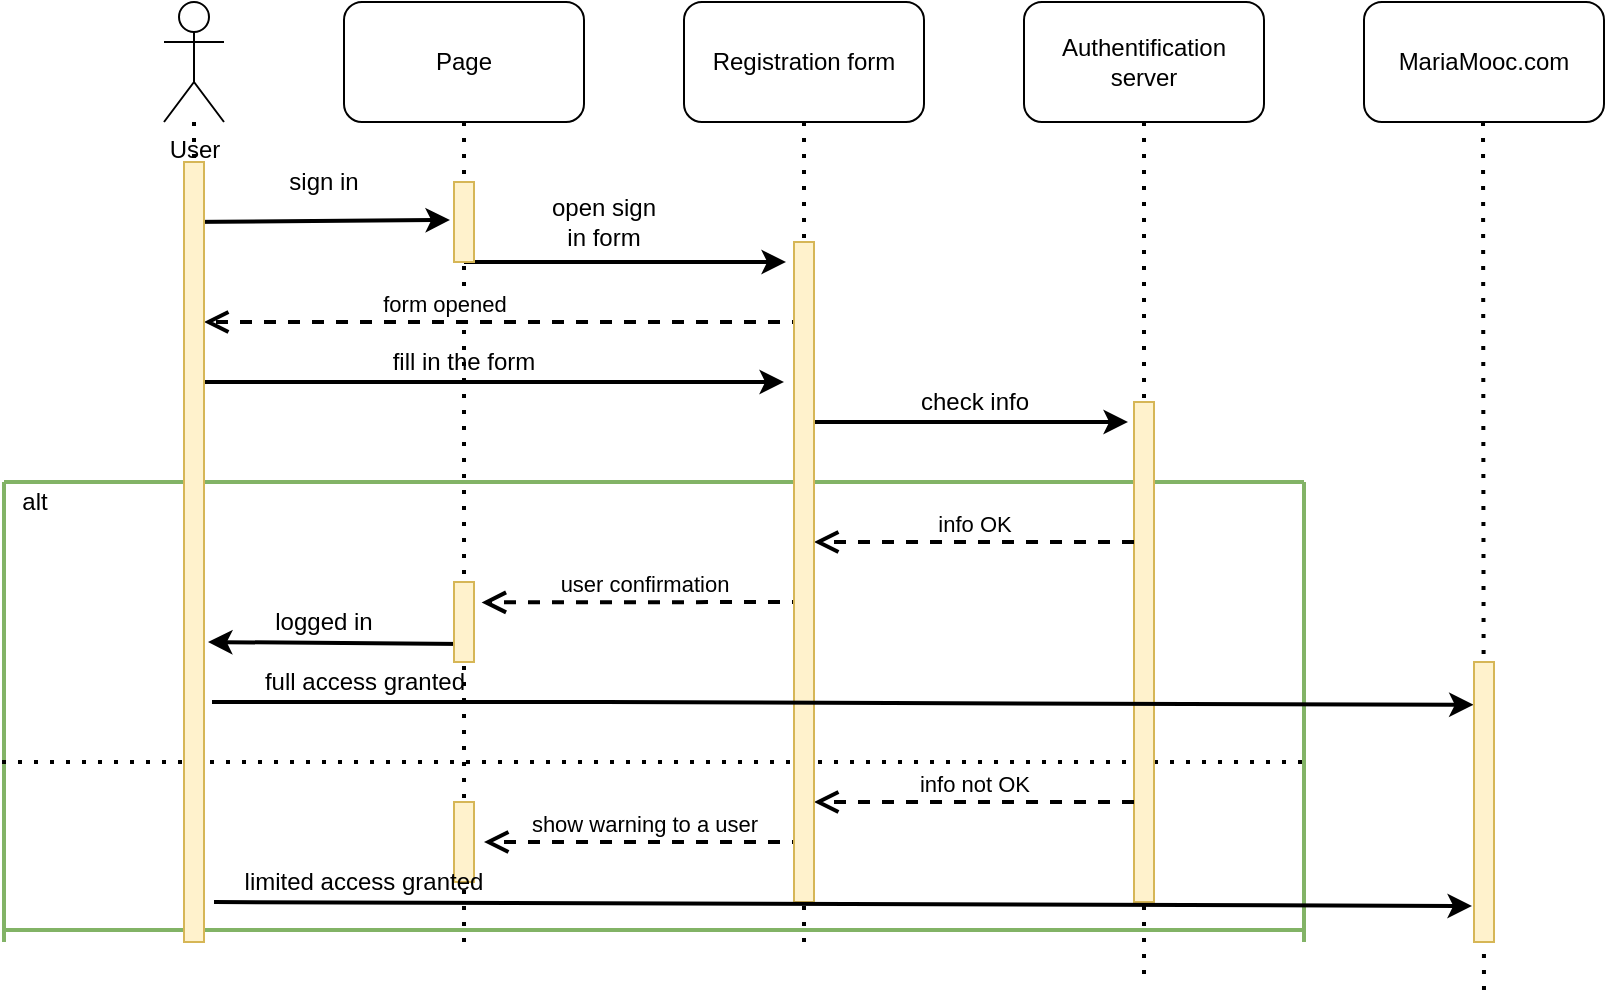 <mxfile version="14.6.13" type="device"><diagram id="xd5xOa1utW5j3gwoWEZm" name="Page-1"><mxGraphModel dx="410" dy="237" grid="1" gridSize="10" guides="1" tooltips="1" connect="1" arrows="1" fold="1" page="1" pageScale="1" pageWidth="827" pageHeight="1169" math="0" shadow="0"><root><mxCell id="0"/><mxCell id="1" parent="0"/><mxCell id="NxL7o7aPOkmBmuGi45AD-1" value="User" style="shape=umlActor;verticalLabelPosition=bottom;verticalAlign=top;html=1;" vertex="1" parent="1"><mxGeometry x="170" y="120" width="30" height="60" as="geometry"/></mxCell><mxCell id="NxL7o7aPOkmBmuGi45AD-2" value="Page" style="rounded=1;whiteSpace=wrap;html=1;" vertex="1" parent="1"><mxGeometry x="260" y="120" width="120" height="60" as="geometry"/></mxCell><mxCell id="NxL7o7aPOkmBmuGi45AD-3" value="Registration form" style="rounded=1;whiteSpace=wrap;html=1;" vertex="1" parent="1"><mxGeometry x="430" y="120" width="120" height="60" as="geometry"/></mxCell><mxCell id="NxL7o7aPOkmBmuGi45AD-4" value="Authentification server" style="rounded=1;whiteSpace=wrap;html=1;" vertex="1" parent="1"><mxGeometry x="600" y="120" width="120" height="60" as="geometry"/></mxCell><mxCell id="NxL7o7aPOkmBmuGi45AD-5" value="" style="endArrow=none;dashed=1;html=1;dashPattern=1 3;strokeWidth=2;" edge="1" parent="1" source="NxL7o7aPOkmBmuGi45AD-1"><mxGeometry width="50" height="50" relative="1" as="geometry"><mxPoint x="140" y="230" as="sourcePoint"/><mxPoint x="185" y="590" as="targetPoint"/></mxGeometry></mxCell><mxCell id="NxL7o7aPOkmBmuGi45AD-6" value="" style="endArrow=none;dashed=1;html=1;dashPattern=1 3;strokeWidth=2;" edge="1" parent="1" source="NxL7o7aPOkmBmuGi45AD-2"><mxGeometry width="50" height="50" relative="1" as="geometry"><mxPoint x="200" y="190" as="sourcePoint"/><mxPoint x="320" y="590" as="targetPoint"/></mxGeometry></mxCell><mxCell id="NxL7o7aPOkmBmuGi45AD-7" value="" style="endArrow=none;dashed=1;html=1;dashPattern=1 3;strokeWidth=2;exitX=0.5;exitY=1;exitDx=0;exitDy=0;" edge="1" parent="1" source="NxL7o7aPOkmBmuGi45AD-3"><mxGeometry width="50" height="50" relative="1" as="geometry"><mxPoint x="210" y="190" as="sourcePoint"/><mxPoint x="490" y="590" as="targetPoint"/></mxGeometry></mxCell><mxCell id="NxL7o7aPOkmBmuGi45AD-8" value="" style="endArrow=none;dashed=1;html=1;dashPattern=1 3;strokeWidth=2;exitX=0.5;exitY=1;exitDx=0;exitDy=0;" edge="1" parent="1" source="NxL7o7aPOkmBmuGi45AD-4"><mxGeometry width="50" height="50" relative="1" as="geometry"><mxPoint x="350" y="190" as="sourcePoint"/><mxPoint x="660" y="610" as="targetPoint"/></mxGeometry></mxCell><mxCell id="NxL7o7aPOkmBmuGi45AD-9" value="" style="endArrow=classic;html=1;strokeWidth=2;" edge="1" parent="1"><mxGeometry width="50" height="50" relative="1" as="geometry"><mxPoint x="180" y="230" as="sourcePoint"/><mxPoint x="313" y="229" as="targetPoint"/></mxGeometry></mxCell><mxCell id="NxL7o7aPOkmBmuGi45AD-10" value="sign in" style="text;html=1;strokeColor=none;fillColor=none;align=center;verticalAlign=middle;whiteSpace=wrap;rounded=0;" vertex="1" parent="1"><mxGeometry x="230" y="200" width="40" height="20" as="geometry"/></mxCell><mxCell id="NxL7o7aPOkmBmuGi45AD-11" value="" style="endArrow=classic;html=1;strokeWidth=2;" edge="1" parent="1"><mxGeometry width="50" height="50" relative="1" as="geometry"><mxPoint x="320" y="250" as="sourcePoint"/><mxPoint x="481" y="250" as="targetPoint"/></mxGeometry></mxCell><mxCell id="NxL7o7aPOkmBmuGi45AD-12" value="open sign in form" style="text;html=1;strokeColor=none;fillColor=none;align=center;verticalAlign=middle;whiteSpace=wrap;rounded=0;" vertex="1" parent="1"><mxGeometry x="360" y="220" width="60" height="20" as="geometry"/></mxCell><mxCell id="NxL7o7aPOkmBmuGi45AD-13" value="form opened" style="html=1;verticalAlign=bottom;endArrow=open;dashed=1;endSize=8;strokeWidth=2;" edge="1" parent="1"><mxGeometry x="0.2" relative="1" as="geometry"><mxPoint x="490" y="280" as="sourcePoint"/><mxPoint x="190" y="280" as="targetPoint"/><mxPoint as="offset"/></mxGeometry></mxCell><mxCell id="NxL7o7aPOkmBmuGi45AD-14" value="" style="endArrow=classic;html=1;strokeWidth=2;" edge="1" parent="1"><mxGeometry width="50" height="50" relative="1" as="geometry"><mxPoint x="190" y="310" as="sourcePoint"/><mxPoint x="480" y="310" as="targetPoint"/><Array as="points"/></mxGeometry></mxCell><mxCell id="NxL7o7aPOkmBmuGi45AD-15" value="" style="endArrow=classic;html=1;strokeWidth=2;" edge="1" parent="1"><mxGeometry width="50" height="50" relative="1" as="geometry"><mxPoint x="490" y="330" as="sourcePoint"/><mxPoint x="652" y="330" as="targetPoint"/></mxGeometry></mxCell><mxCell id="NxL7o7aPOkmBmuGi45AD-16" value="check info" style="text;html=1;align=center;verticalAlign=middle;resizable=0;points=[];autosize=1;strokeColor=none;" vertex="1" parent="1"><mxGeometry x="540" y="310" width="70" height="20" as="geometry"/></mxCell><mxCell id="NxL7o7aPOkmBmuGi45AD-17" value="fill in the form" style="text;html=1;strokeColor=none;fillColor=none;align=center;verticalAlign=middle;whiteSpace=wrap;rounded=0;" vertex="1" parent="1"><mxGeometry x="230" y="290" width="180" height="20" as="geometry"/></mxCell><mxCell id="NxL7o7aPOkmBmuGi45AD-18" value="" style="endArrow=none;html=1;strokeWidth=2;fillColor=#d5e8d4;strokeColor=#82b366;" edge="1" parent="1"><mxGeometry width="50" height="50" relative="1" as="geometry"><mxPoint x="90" y="360.0" as="sourcePoint"/><mxPoint x="740" y="360.0" as="targetPoint"/></mxGeometry></mxCell><mxCell id="NxL7o7aPOkmBmuGi45AD-19" value="" style="endArrow=none;html=1;strokeWidth=2;fillColor=#d5e8d4;strokeColor=#82b366;" edge="1" parent="1"><mxGeometry width="50" height="50" relative="1" as="geometry"><mxPoint x="90" y="360.0" as="sourcePoint"/><mxPoint x="90" y="590" as="targetPoint"/></mxGeometry></mxCell><mxCell id="NxL7o7aPOkmBmuGi45AD-20" value="" style="endArrow=none;html=1;strokeWidth=2;fillColor=#d5e8d4;strokeColor=#82b366;" edge="1" parent="1"><mxGeometry width="50" height="50" relative="1" as="geometry"><mxPoint x="90" y="584.0" as="sourcePoint"/><mxPoint x="740" y="584.0" as="targetPoint"/></mxGeometry></mxCell><mxCell id="NxL7o7aPOkmBmuGi45AD-21" value="" style="endArrow=none;dashed=1;html=1;dashPattern=1 3;strokeWidth=2;" edge="1" parent="1"><mxGeometry width="50" height="50" relative="1" as="geometry"><mxPoint x="89" y="500.0" as="sourcePoint"/><mxPoint x="739" y="500" as="targetPoint"/></mxGeometry></mxCell><mxCell id="NxL7o7aPOkmBmuGi45AD-22" value="" style="html=1;points=[];perimeter=orthogonalPerimeter;fillColor=#fff2cc;strokeColor=#d6b656;" vertex="1" parent="1"><mxGeometry x="655" y="320" width="10" height="250" as="geometry"/></mxCell><mxCell id="NxL7o7aPOkmBmuGi45AD-23" value="info OK" style="html=1;verticalAlign=bottom;endArrow=open;dashed=1;endSize=8;strokeWidth=2;" edge="1" parent="1"><mxGeometry relative="1" as="geometry"><mxPoint x="655" y="390.0" as="sourcePoint"/><mxPoint x="495" y="390.0" as="targetPoint"/></mxGeometry></mxCell><mxCell id="NxL7o7aPOkmBmuGi45AD-24" value="info not OK" style="html=1;verticalAlign=bottom;endArrow=open;dashed=1;endSize=8;strokeWidth=2;" edge="1" parent="1"><mxGeometry relative="1" as="geometry"><mxPoint x="655" y="520.0" as="sourcePoint"/><mxPoint x="495" y="520.0" as="targetPoint"/></mxGeometry></mxCell><mxCell id="NxL7o7aPOkmBmuGi45AD-25" value="show warning to a user" style="html=1;verticalAlign=bottom;endArrow=open;dashed=1;endSize=8;strokeWidth=2;" edge="1" parent="1"><mxGeometry relative="1" as="geometry"><mxPoint x="490" y="540.0" as="sourcePoint"/><mxPoint x="330" y="540" as="targetPoint"/></mxGeometry></mxCell><mxCell id="NxL7o7aPOkmBmuGi45AD-26" value="" style="endArrow=none;html=1;strokeWidth=2;fillColor=#d5e8d4;strokeColor=#82b366;" edge="1" parent="1"><mxGeometry width="50" height="50" relative="1" as="geometry"><mxPoint x="740" y="360.0" as="sourcePoint"/><mxPoint x="740" y="590" as="targetPoint"/></mxGeometry></mxCell><mxCell id="NxL7o7aPOkmBmuGi45AD-27" value="user confirmation" style="html=1;verticalAlign=bottom;endArrow=open;dashed=1;endSize=8;strokeWidth=2;entryX=1.38;entryY=0.255;entryDx=0;entryDy=0;entryPerimeter=0;" edge="1" parent="1" target="NxL7o7aPOkmBmuGi45AD-43"><mxGeometry relative="1" as="geometry"><mxPoint x="490" y="420.0" as="sourcePoint"/><mxPoint x="320" y="420" as="targetPoint"/></mxGeometry></mxCell><mxCell id="NxL7o7aPOkmBmuGi45AD-30" value="alt" style="text;html=1;align=center;verticalAlign=middle;resizable=0;points=[];autosize=1;strokeColor=none;" vertex="1" parent="1"><mxGeometry x="90" y="360" width="30" height="20" as="geometry"/></mxCell><mxCell id="NxL7o7aPOkmBmuGi45AD-31" value="" style="html=1;points=[];perimeter=orthogonalPerimeter;fillColor=#fff2cc;strokeColor=#d6b656;" vertex="1" parent="1"><mxGeometry x="180" y="200" width="10" height="390" as="geometry"/></mxCell><mxCell id="NxL7o7aPOkmBmuGi45AD-32" value="" style="html=1;points=[];perimeter=orthogonalPerimeter;fillColor=#fff2cc;strokeColor=#d6b656;" vertex="1" parent="1"><mxGeometry x="485" y="240" width="10" height="330" as="geometry"/></mxCell><mxCell id="NxL7o7aPOkmBmuGi45AD-33" value="" style="html=1;points=[];perimeter=orthogonalPerimeter;fillColor=#fff2cc;strokeColor=#d6b656;" vertex="1" parent="1"><mxGeometry x="315" y="210" width="10" height="40" as="geometry"/></mxCell><mxCell id="NxL7o7aPOkmBmuGi45AD-36" value="MariaMooc.com" style="rounded=1;whiteSpace=wrap;html=1;" vertex="1" parent="1"><mxGeometry x="770" y="120" width="120" height="60" as="geometry"/></mxCell><mxCell id="NxL7o7aPOkmBmuGi45AD-37" value="" style="endArrow=classic;html=1;strokeWidth=2;" edge="1" parent="1"><mxGeometry width="50" height="50" relative="1" as="geometry"><mxPoint x="320" y="441" as="sourcePoint"/><mxPoint x="192" y="440" as="targetPoint"/></mxGeometry></mxCell><mxCell id="NxL7o7aPOkmBmuGi45AD-38" value="logged in" style="text;html=1;strokeColor=none;fillColor=none;align=center;verticalAlign=middle;whiteSpace=wrap;rounded=0;" vertex="1" parent="1"><mxGeometry x="200" y="420" width="100" height="20" as="geometry"/></mxCell><mxCell id="NxL7o7aPOkmBmuGi45AD-39" value="" style="endArrow=classic;html=1;entryX=-0.02;entryY=0.153;entryDx=0;entryDy=0;entryPerimeter=0;strokeWidth=2;" edge="1" parent="1" target="NxL7o7aPOkmBmuGi45AD-48"><mxGeometry width="50" height="50" relative="1" as="geometry"><mxPoint x="194" y="470" as="sourcePoint"/><mxPoint x="830" y="470" as="targetPoint"/><Array as="points"><mxPoint x="380" y="470"/></Array></mxGeometry></mxCell><mxCell id="NxL7o7aPOkmBmuGi45AD-40" value="full access granted" style="text;html=1;align=center;verticalAlign=middle;resizable=0;points=[];autosize=1;strokeColor=none;" vertex="1" parent="1"><mxGeometry x="210" y="450" width="120" height="20" as="geometry"/></mxCell><mxCell id="NxL7o7aPOkmBmuGi45AD-42" value="" style="endArrow=none;dashed=1;html=1;dashPattern=1 3;strokeWidth=2;exitX=0.5;exitY=1;exitDx=0;exitDy=0;" edge="1" parent="1"><mxGeometry width="50" height="50" relative="1" as="geometry"><mxPoint x="829.5" y="180" as="sourcePoint"/><mxPoint x="830" y="620" as="targetPoint"/></mxGeometry></mxCell><mxCell id="NxL7o7aPOkmBmuGi45AD-43" value="" style="html=1;points=[];perimeter=orthogonalPerimeter;fillColor=#fff2cc;strokeColor=#d6b656;" vertex="1" parent="1"><mxGeometry x="315" y="410" width="10" height="40" as="geometry"/></mxCell><mxCell id="NxL7o7aPOkmBmuGi45AD-44" value="" style="html=1;points=[];perimeter=orthogonalPerimeter;fillColor=#fff2cc;strokeColor=#d6b656;" vertex="1" parent="1"><mxGeometry x="315" y="520" width="10" height="40" as="geometry"/></mxCell><mxCell id="NxL7o7aPOkmBmuGi45AD-45" value="" style="endArrow=classic;html=1;strokeWidth=2;" edge="1" parent="1"><mxGeometry width="50" height="50" relative="1" as="geometry"><mxPoint x="195" y="570" as="sourcePoint"/><mxPoint x="824" y="572" as="targetPoint"/><Array as="points"/></mxGeometry></mxCell><mxCell id="NxL7o7aPOkmBmuGi45AD-46" value="limited access granted" style="text;html=1;strokeColor=none;fillColor=none;align=center;verticalAlign=middle;whiteSpace=wrap;rounded=0;" vertex="1" parent="1"><mxGeometry x="160" y="550" width="220" height="20" as="geometry"/></mxCell><mxCell id="NxL7o7aPOkmBmuGi45AD-48" value="" style="html=1;points=[];perimeter=orthogonalPerimeter;fillColor=#fff2cc;strokeColor=#d6b656;" vertex="1" parent="1"><mxGeometry x="825" y="450" width="10" height="140" as="geometry"/></mxCell></root></mxGraphModel></diagram></mxfile>